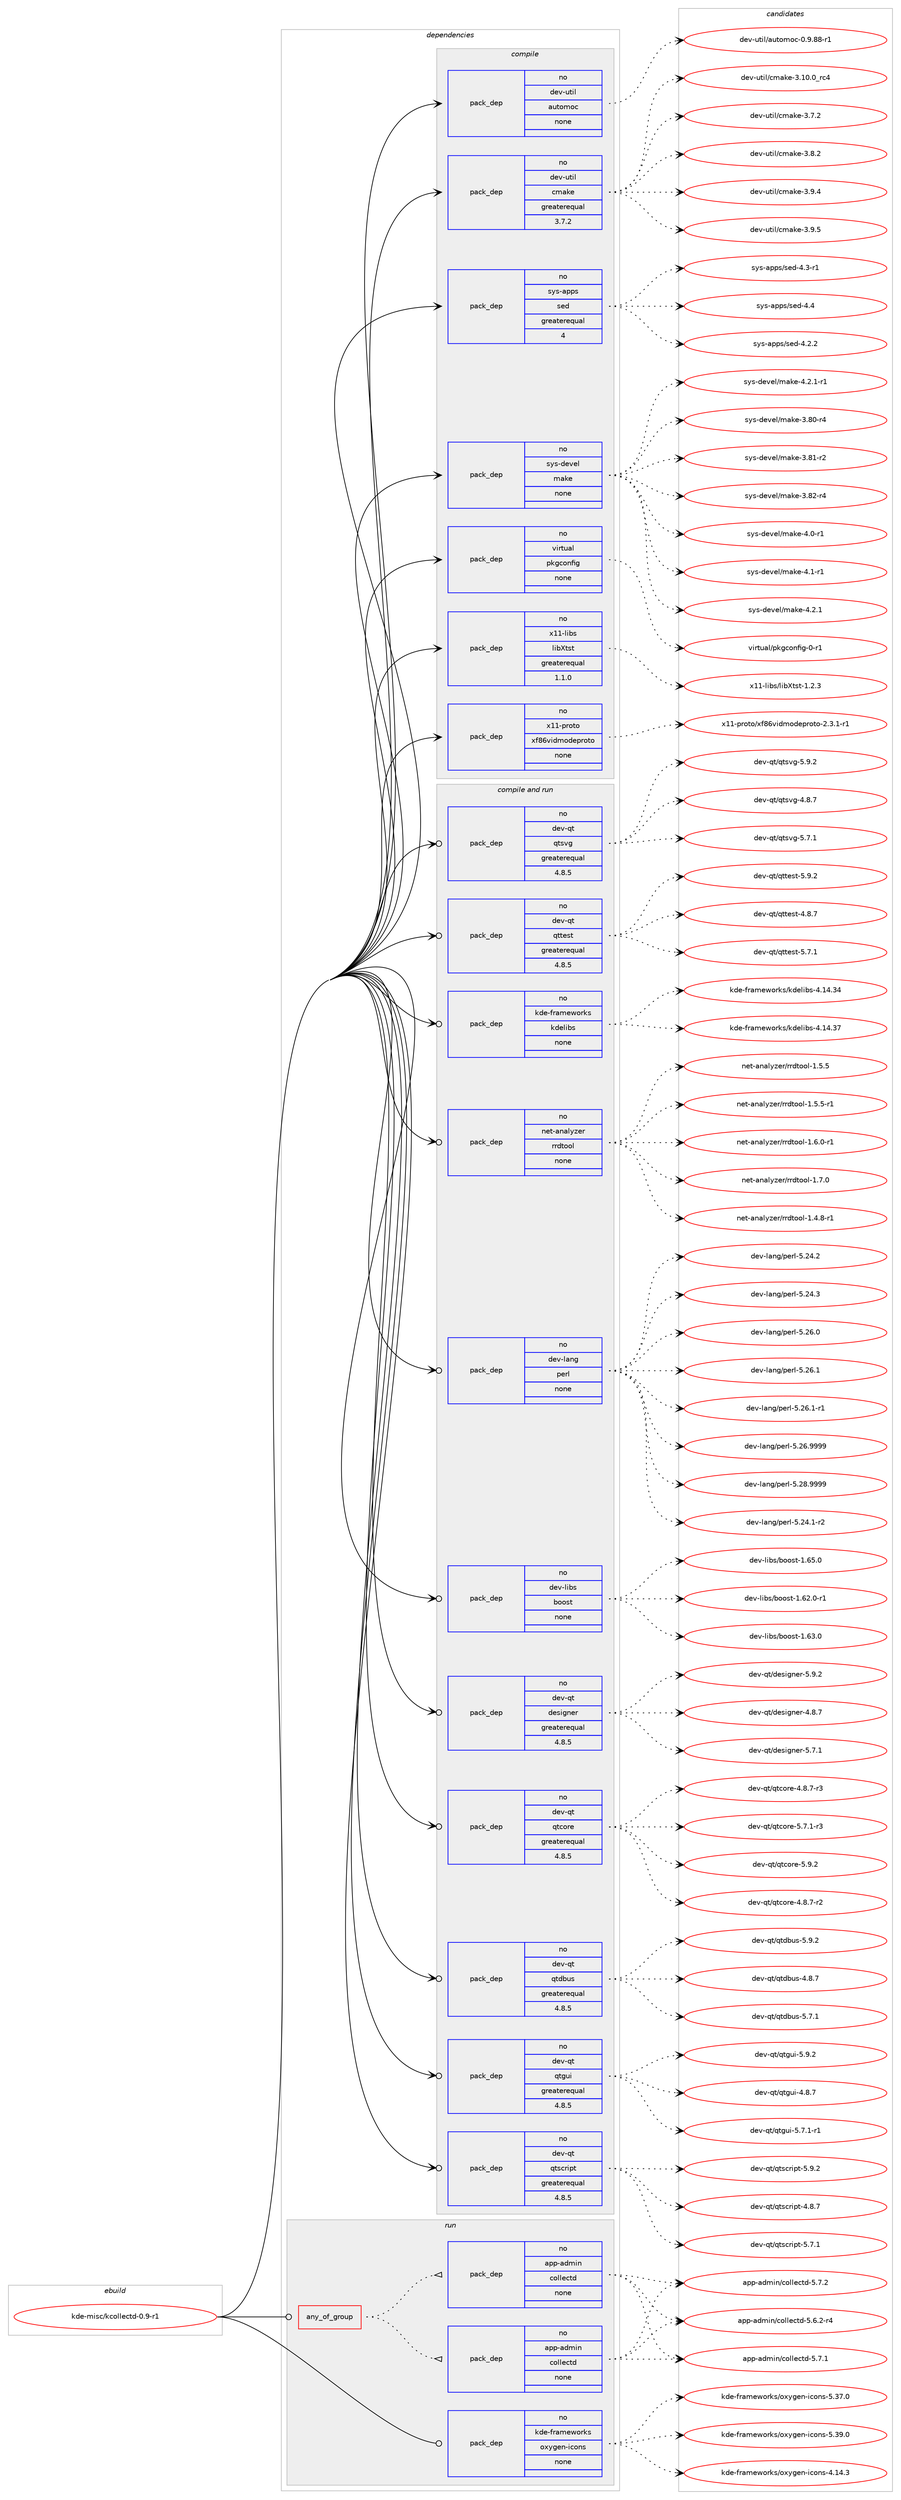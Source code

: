 digraph prolog {

# *************
# Graph options
# *************

newrank=true;
concentrate=true;
compound=true;
graph [rankdir=LR,fontname=Helvetica,fontsize=10,ranksep=1.5];#, ranksep=2.5, nodesep=0.2];
edge  [arrowhead=vee];
node  [fontname=Helvetica,fontsize=10];

# **********
# The ebuild
# **********

subgraph cluster_leftcol {
color=gray;
rank=same;
label=<<i>ebuild</i>>;
id [label="kde-misc/kcollectd-0.9-r1", color=red, width=4, href="../kde-misc/kcollectd-0.9-r1.svg"];
}

# ****************
# The dependencies
# ****************

subgraph cluster_midcol {
color=gray;
label=<<i>dependencies</i>>;
subgraph cluster_compile {
fillcolor="#eeeeee";
style=filled;
label=<<i>compile</i>>;
subgraph pack245025 {
dependency334326 [label=<<TABLE BORDER="0" CELLBORDER="1" CELLSPACING="0" CELLPADDING="4" WIDTH="220"><TR><TD ROWSPAN="6" CELLPADDING="30">pack_dep</TD></TR><TR><TD WIDTH="110">no</TD></TR><TR><TD>dev-util</TD></TR><TR><TD>automoc</TD></TR><TR><TD>none</TD></TR><TR><TD></TD></TR></TABLE>>, shape=none, color=blue];
}
id:e -> dependency334326:w [weight=20,style="solid",arrowhead="vee"];
subgraph pack245026 {
dependency334327 [label=<<TABLE BORDER="0" CELLBORDER="1" CELLSPACING="0" CELLPADDING="4" WIDTH="220"><TR><TD ROWSPAN="6" CELLPADDING="30">pack_dep</TD></TR><TR><TD WIDTH="110">no</TD></TR><TR><TD>dev-util</TD></TR><TR><TD>cmake</TD></TR><TR><TD>greaterequal</TD></TR><TR><TD>3.7.2</TD></TR></TABLE>>, shape=none, color=blue];
}
id:e -> dependency334327:w [weight=20,style="solid",arrowhead="vee"];
subgraph pack245027 {
dependency334328 [label=<<TABLE BORDER="0" CELLBORDER="1" CELLSPACING="0" CELLPADDING="4" WIDTH="220"><TR><TD ROWSPAN="6" CELLPADDING="30">pack_dep</TD></TR><TR><TD WIDTH="110">no</TD></TR><TR><TD>sys-apps</TD></TR><TR><TD>sed</TD></TR><TR><TD>greaterequal</TD></TR><TR><TD>4</TD></TR></TABLE>>, shape=none, color=blue];
}
id:e -> dependency334328:w [weight=20,style="solid",arrowhead="vee"];
subgraph pack245028 {
dependency334329 [label=<<TABLE BORDER="0" CELLBORDER="1" CELLSPACING="0" CELLPADDING="4" WIDTH="220"><TR><TD ROWSPAN="6" CELLPADDING="30">pack_dep</TD></TR><TR><TD WIDTH="110">no</TD></TR><TR><TD>sys-devel</TD></TR><TR><TD>make</TD></TR><TR><TD>none</TD></TR><TR><TD></TD></TR></TABLE>>, shape=none, color=blue];
}
id:e -> dependency334329:w [weight=20,style="solid",arrowhead="vee"];
subgraph pack245029 {
dependency334330 [label=<<TABLE BORDER="0" CELLBORDER="1" CELLSPACING="0" CELLPADDING="4" WIDTH="220"><TR><TD ROWSPAN="6" CELLPADDING="30">pack_dep</TD></TR><TR><TD WIDTH="110">no</TD></TR><TR><TD>virtual</TD></TR><TR><TD>pkgconfig</TD></TR><TR><TD>none</TD></TR><TR><TD></TD></TR></TABLE>>, shape=none, color=blue];
}
id:e -> dependency334330:w [weight=20,style="solid",arrowhead="vee"];
subgraph pack245030 {
dependency334331 [label=<<TABLE BORDER="0" CELLBORDER="1" CELLSPACING="0" CELLPADDING="4" WIDTH="220"><TR><TD ROWSPAN="6" CELLPADDING="30">pack_dep</TD></TR><TR><TD WIDTH="110">no</TD></TR><TR><TD>x11-libs</TD></TR><TR><TD>libXtst</TD></TR><TR><TD>greaterequal</TD></TR><TR><TD>1.1.0</TD></TR></TABLE>>, shape=none, color=blue];
}
id:e -> dependency334331:w [weight=20,style="solid",arrowhead="vee"];
subgraph pack245031 {
dependency334332 [label=<<TABLE BORDER="0" CELLBORDER="1" CELLSPACING="0" CELLPADDING="4" WIDTH="220"><TR><TD ROWSPAN="6" CELLPADDING="30">pack_dep</TD></TR><TR><TD WIDTH="110">no</TD></TR><TR><TD>x11-proto</TD></TR><TR><TD>xf86vidmodeproto</TD></TR><TR><TD>none</TD></TR><TR><TD></TD></TR></TABLE>>, shape=none, color=blue];
}
id:e -> dependency334332:w [weight=20,style="solid",arrowhead="vee"];
}
subgraph cluster_compileandrun {
fillcolor="#eeeeee";
style=filled;
label=<<i>compile and run</i>>;
subgraph pack245032 {
dependency334333 [label=<<TABLE BORDER="0" CELLBORDER="1" CELLSPACING="0" CELLPADDING="4" WIDTH="220"><TR><TD ROWSPAN="6" CELLPADDING="30">pack_dep</TD></TR><TR><TD WIDTH="110">no</TD></TR><TR><TD>dev-lang</TD></TR><TR><TD>perl</TD></TR><TR><TD>none</TD></TR><TR><TD></TD></TR></TABLE>>, shape=none, color=blue];
}
id:e -> dependency334333:w [weight=20,style="solid",arrowhead="odotvee"];
subgraph pack245033 {
dependency334334 [label=<<TABLE BORDER="0" CELLBORDER="1" CELLSPACING="0" CELLPADDING="4" WIDTH="220"><TR><TD ROWSPAN="6" CELLPADDING="30">pack_dep</TD></TR><TR><TD WIDTH="110">no</TD></TR><TR><TD>dev-libs</TD></TR><TR><TD>boost</TD></TR><TR><TD>none</TD></TR><TR><TD></TD></TR></TABLE>>, shape=none, color=blue];
}
id:e -> dependency334334:w [weight=20,style="solid",arrowhead="odotvee"];
subgraph pack245034 {
dependency334335 [label=<<TABLE BORDER="0" CELLBORDER="1" CELLSPACING="0" CELLPADDING="4" WIDTH="220"><TR><TD ROWSPAN="6" CELLPADDING="30">pack_dep</TD></TR><TR><TD WIDTH="110">no</TD></TR><TR><TD>dev-qt</TD></TR><TR><TD>designer</TD></TR><TR><TD>greaterequal</TD></TR><TR><TD>4.8.5</TD></TR></TABLE>>, shape=none, color=blue];
}
id:e -> dependency334335:w [weight=20,style="solid",arrowhead="odotvee"];
subgraph pack245035 {
dependency334336 [label=<<TABLE BORDER="0" CELLBORDER="1" CELLSPACING="0" CELLPADDING="4" WIDTH="220"><TR><TD ROWSPAN="6" CELLPADDING="30">pack_dep</TD></TR><TR><TD WIDTH="110">no</TD></TR><TR><TD>dev-qt</TD></TR><TR><TD>qtcore</TD></TR><TR><TD>greaterequal</TD></TR><TR><TD>4.8.5</TD></TR></TABLE>>, shape=none, color=blue];
}
id:e -> dependency334336:w [weight=20,style="solid",arrowhead="odotvee"];
subgraph pack245036 {
dependency334337 [label=<<TABLE BORDER="0" CELLBORDER="1" CELLSPACING="0" CELLPADDING="4" WIDTH="220"><TR><TD ROWSPAN="6" CELLPADDING="30">pack_dep</TD></TR><TR><TD WIDTH="110">no</TD></TR><TR><TD>dev-qt</TD></TR><TR><TD>qtdbus</TD></TR><TR><TD>greaterequal</TD></TR><TR><TD>4.8.5</TD></TR></TABLE>>, shape=none, color=blue];
}
id:e -> dependency334337:w [weight=20,style="solid",arrowhead="odotvee"];
subgraph pack245037 {
dependency334338 [label=<<TABLE BORDER="0" CELLBORDER="1" CELLSPACING="0" CELLPADDING="4" WIDTH="220"><TR><TD ROWSPAN="6" CELLPADDING="30">pack_dep</TD></TR><TR><TD WIDTH="110">no</TD></TR><TR><TD>dev-qt</TD></TR><TR><TD>qtgui</TD></TR><TR><TD>greaterequal</TD></TR><TR><TD>4.8.5</TD></TR></TABLE>>, shape=none, color=blue];
}
id:e -> dependency334338:w [weight=20,style="solid",arrowhead="odotvee"];
subgraph pack245038 {
dependency334339 [label=<<TABLE BORDER="0" CELLBORDER="1" CELLSPACING="0" CELLPADDING="4" WIDTH="220"><TR><TD ROWSPAN="6" CELLPADDING="30">pack_dep</TD></TR><TR><TD WIDTH="110">no</TD></TR><TR><TD>dev-qt</TD></TR><TR><TD>qtscript</TD></TR><TR><TD>greaterequal</TD></TR><TR><TD>4.8.5</TD></TR></TABLE>>, shape=none, color=blue];
}
id:e -> dependency334339:w [weight=20,style="solid",arrowhead="odotvee"];
subgraph pack245039 {
dependency334340 [label=<<TABLE BORDER="0" CELLBORDER="1" CELLSPACING="0" CELLPADDING="4" WIDTH="220"><TR><TD ROWSPAN="6" CELLPADDING="30">pack_dep</TD></TR><TR><TD WIDTH="110">no</TD></TR><TR><TD>dev-qt</TD></TR><TR><TD>qtsvg</TD></TR><TR><TD>greaterequal</TD></TR><TR><TD>4.8.5</TD></TR></TABLE>>, shape=none, color=blue];
}
id:e -> dependency334340:w [weight=20,style="solid",arrowhead="odotvee"];
subgraph pack245040 {
dependency334341 [label=<<TABLE BORDER="0" CELLBORDER="1" CELLSPACING="0" CELLPADDING="4" WIDTH="220"><TR><TD ROWSPAN="6" CELLPADDING="30">pack_dep</TD></TR><TR><TD WIDTH="110">no</TD></TR><TR><TD>dev-qt</TD></TR><TR><TD>qttest</TD></TR><TR><TD>greaterequal</TD></TR><TR><TD>4.8.5</TD></TR></TABLE>>, shape=none, color=blue];
}
id:e -> dependency334341:w [weight=20,style="solid",arrowhead="odotvee"];
subgraph pack245041 {
dependency334342 [label=<<TABLE BORDER="0" CELLBORDER="1" CELLSPACING="0" CELLPADDING="4" WIDTH="220"><TR><TD ROWSPAN="6" CELLPADDING="30">pack_dep</TD></TR><TR><TD WIDTH="110">no</TD></TR><TR><TD>kde-frameworks</TD></TR><TR><TD>kdelibs</TD></TR><TR><TD>none</TD></TR><TR><TD></TD></TR></TABLE>>, shape=none, color=blue];
}
id:e -> dependency334342:w [weight=20,style="solid",arrowhead="odotvee"];
subgraph pack245042 {
dependency334343 [label=<<TABLE BORDER="0" CELLBORDER="1" CELLSPACING="0" CELLPADDING="4" WIDTH="220"><TR><TD ROWSPAN="6" CELLPADDING="30">pack_dep</TD></TR><TR><TD WIDTH="110">no</TD></TR><TR><TD>net-analyzer</TD></TR><TR><TD>rrdtool</TD></TR><TR><TD>none</TD></TR><TR><TD></TD></TR></TABLE>>, shape=none, color=blue];
}
id:e -> dependency334343:w [weight=20,style="solid",arrowhead="odotvee"];
}
subgraph cluster_run {
fillcolor="#eeeeee";
style=filled;
label=<<i>run</i>>;
subgraph any4921 {
dependency334344 [label=<<TABLE BORDER="0" CELLBORDER="1" CELLSPACING="0" CELLPADDING="4"><TR><TD CELLPADDING="10">any_of_group</TD></TR></TABLE>>, shape=none, color=red];subgraph pack245043 {
dependency334345 [label=<<TABLE BORDER="0" CELLBORDER="1" CELLSPACING="0" CELLPADDING="4" WIDTH="220"><TR><TD ROWSPAN="6" CELLPADDING="30">pack_dep</TD></TR><TR><TD WIDTH="110">no</TD></TR><TR><TD>app-admin</TD></TR><TR><TD>collectd</TD></TR><TR><TD>none</TD></TR><TR><TD></TD></TR></TABLE>>, shape=none, color=blue];
}
dependency334344:e -> dependency334345:w [weight=20,style="dotted",arrowhead="oinv"];
subgraph pack245044 {
dependency334346 [label=<<TABLE BORDER="0" CELLBORDER="1" CELLSPACING="0" CELLPADDING="4" WIDTH="220"><TR><TD ROWSPAN="6" CELLPADDING="30">pack_dep</TD></TR><TR><TD WIDTH="110">no</TD></TR><TR><TD>app-admin</TD></TR><TR><TD>collectd</TD></TR><TR><TD>none</TD></TR><TR><TD></TD></TR></TABLE>>, shape=none, color=blue];
}
dependency334344:e -> dependency334346:w [weight=20,style="dotted",arrowhead="oinv"];
}
id:e -> dependency334344:w [weight=20,style="solid",arrowhead="odot"];
subgraph pack245045 {
dependency334347 [label=<<TABLE BORDER="0" CELLBORDER="1" CELLSPACING="0" CELLPADDING="4" WIDTH="220"><TR><TD ROWSPAN="6" CELLPADDING="30">pack_dep</TD></TR><TR><TD WIDTH="110">no</TD></TR><TR><TD>kde-frameworks</TD></TR><TR><TD>oxygen-icons</TD></TR><TR><TD>none</TD></TR><TR><TD></TD></TR></TABLE>>, shape=none, color=blue];
}
id:e -> dependency334347:w [weight=20,style="solid",arrowhead="odot"];
}
}

# **************
# The candidates
# **************

subgraph cluster_choices {
rank=same;
color=gray;
label=<<i>candidates</i>>;

subgraph choice245025 {
color=black;
nodesep=1;
choice10010111845117116105108479711711611110911199454846574656564511449 [label="dev-util/automoc-0.9.88-r1", color=red, width=4,href="../dev-util/automoc-0.9.88-r1.svg"];
dependency334326:e -> choice10010111845117116105108479711711611110911199454846574656564511449:w [style=dotted,weight="100"];
}
subgraph choice245026 {
color=black;
nodesep=1;
choice1001011184511711610510847991099710710145514649484648951149952 [label="dev-util/cmake-3.10.0_rc4", color=red, width=4,href="../dev-util/cmake-3.10.0_rc4.svg"];
choice10010111845117116105108479910997107101455146554650 [label="dev-util/cmake-3.7.2", color=red, width=4,href="../dev-util/cmake-3.7.2.svg"];
choice10010111845117116105108479910997107101455146564650 [label="dev-util/cmake-3.8.2", color=red, width=4,href="../dev-util/cmake-3.8.2.svg"];
choice10010111845117116105108479910997107101455146574652 [label="dev-util/cmake-3.9.4", color=red, width=4,href="../dev-util/cmake-3.9.4.svg"];
choice10010111845117116105108479910997107101455146574653 [label="dev-util/cmake-3.9.5", color=red, width=4,href="../dev-util/cmake-3.9.5.svg"];
dependency334327:e -> choice1001011184511711610510847991099710710145514649484648951149952:w [style=dotted,weight="100"];
dependency334327:e -> choice10010111845117116105108479910997107101455146554650:w [style=dotted,weight="100"];
dependency334327:e -> choice10010111845117116105108479910997107101455146564650:w [style=dotted,weight="100"];
dependency334327:e -> choice10010111845117116105108479910997107101455146574652:w [style=dotted,weight="100"];
dependency334327:e -> choice10010111845117116105108479910997107101455146574653:w [style=dotted,weight="100"];
}
subgraph choice245027 {
color=black;
nodesep=1;
choice115121115459711211211547115101100455246504650 [label="sys-apps/sed-4.2.2", color=red, width=4,href="../sys-apps/sed-4.2.2.svg"];
choice115121115459711211211547115101100455246514511449 [label="sys-apps/sed-4.3-r1", color=red, width=4,href="../sys-apps/sed-4.3-r1.svg"];
choice11512111545971121121154711510110045524652 [label="sys-apps/sed-4.4", color=red, width=4,href="../sys-apps/sed-4.4.svg"];
dependency334328:e -> choice115121115459711211211547115101100455246504650:w [style=dotted,weight="100"];
dependency334328:e -> choice115121115459711211211547115101100455246514511449:w [style=dotted,weight="100"];
dependency334328:e -> choice11512111545971121121154711510110045524652:w [style=dotted,weight="100"];
}
subgraph choice245028 {
color=black;
nodesep=1;
choice11512111545100101118101108471099710710145514656484511452 [label="sys-devel/make-3.80-r4", color=red, width=4,href="../sys-devel/make-3.80-r4.svg"];
choice11512111545100101118101108471099710710145514656494511450 [label="sys-devel/make-3.81-r2", color=red, width=4,href="../sys-devel/make-3.81-r2.svg"];
choice11512111545100101118101108471099710710145514656504511452 [label="sys-devel/make-3.82-r4", color=red, width=4,href="../sys-devel/make-3.82-r4.svg"];
choice115121115451001011181011084710997107101455246484511449 [label="sys-devel/make-4.0-r1", color=red, width=4,href="../sys-devel/make-4.0-r1.svg"];
choice115121115451001011181011084710997107101455246494511449 [label="sys-devel/make-4.1-r1", color=red, width=4,href="../sys-devel/make-4.1-r1.svg"];
choice115121115451001011181011084710997107101455246504649 [label="sys-devel/make-4.2.1", color=red, width=4,href="../sys-devel/make-4.2.1.svg"];
choice1151211154510010111810110847109971071014552465046494511449 [label="sys-devel/make-4.2.1-r1", color=red, width=4,href="../sys-devel/make-4.2.1-r1.svg"];
dependency334329:e -> choice11512111545100101118101108471099710710145514656484511452:w [style=dotted,weight="100"];
dependency334329:e -> choice11512111545100101118101108471099710710145514656494511450:w [style=dotted,weight="100"];
dependency334329:e -> choice11512111545100101118101108471099710710145514656504511452:w [style=dotted,weight="100"];
dependency334329:e -> choice115121115451001011181011084710997107101455246484511449:w [style=dotted,weight="100"];
dependency334329:e -> choice115121115451001011181011084710997107101455246494511449:w [style=dotted,weight="100"];
dependency334329:e -> choice115121115451001011181011084710997107101455246504649:w [style=dotted,weight="100"];
dependency334329:e -> choice1151211154510010111810110847109971071014552465046494511449:w [style=dotted,weight="100"];
}
subgraph choice245029 {
color=black;
nodesep=1;
choice11810511411611797108471121071039911111010210510345484511449 [label="virtual/pkgconfig-0-r1", color=red, width=4,href="../virtual/pkgconfig-0-r1.svg"];
dependency334330:e -> choice11810511411611797108471121071039911111010210510345484511449:w [style=dotted,weight="100"];
}
subgraph choice245030 {
color=black;
nodesep=1;
choice12049494510810598115471081059888116115116454946504651 [label="x11-libs/libXtst-1.2.3", color=red, width=4,href="../x11-libs/libXtst-1.2.3.svg"];
dependency334331:e -> choice12049494510810598115471081059888116115116454946504651:w [style=dotted,weight="100"];
}
subgraph choice245031 {
color=black;
nodesep=1;
choice1204949451121141111161114712010256541181051001091111001011121141111161114550465146494511449 [label="x11-proto/xf86vidmodeproto-2.3.1-r1", color=red, width=4,href="../x11-proto/xf86vidmodeproto-2.3.1-r1.svg"];
dependency334332:e -> choice1204949451121141111161114712010256541181051001091111001011121141111161114550465146494511449:w [style=dotted,weight="100"];
}
subgraph choice245032 {
color=black;
nodesep=1;
choice100101118451089711010347112101114108455346505246494511450 [label="dev-lang/perl-5.24.1-r2", color=red, width=4,href="../dev-lang/perl-5.24.1-r2.svg"];
choice10010111845108971101034711210111410845534650524650 [label="dev-lang/perl-5.24.2", color=red, width=4,href="../dev-lang/perl-5.24.2.svg"];
choice10010111845108971101034711210111410845534650524651 [label="dev-lang/perl-5.24.3", color=red, width=4,href="../dev-lang/perl-5.24.3.svg"];
choice10010111845108971101034711210111410845534650544648 [label="dev-lang/perl-5.26.0", color=red, width=4,href="../dev-lang/perl-5.26.0.svg"];
choice10010111845108971101034711210111410845534650544649 [label="dev-lang/perl-5.26.1", color=red, width=4,href="../dev-lang/perl-5.26.1.svg"];
choice100101118451089711010347112101114108455346505446494511449 [label="dev-lang/perl-5.26.1-r1", color=red, width=4,href="../dev-lang/perl-5.26.1-r1.svg"];
choice10010111845108971101034711210111410845534650544657575757 [label="dev-lang/perl-5.26.9999", color=red, width=4,href="../dev-lang/perl-5.26.9999.svg"];
choice10010111845108971101034711210111410845534650564657575757 [label="dev-lang/perl-5.28.9999", color=red, width=4,href="../dev-lang/perl-5.28.9999.svg"];
dependency334333:e -> choice100101118451089711010347112101114108455346505246494511450:w [style=dotted,weight="100"];
dependency334333:e -> choice10010111845108971101034711210111410845534650524650:w [style=dotted,weight="100"];
dependency334333:e -> choice10010111845108971101034711210111410845534650524651:w [style=dotted,weight="100"];
dependency334333:e -> choice10010111845108971101034711210111410845534650544648:w [style=dotted,weight="100"];
dependency334333:e -> choice10010111845108971101034711210111410845534650544649:w [style=dotted,weight="100"];
dependency334333:e -> choice100101118451089711010347112101114108455346505446494511449:w [style=dotted,weight="100"];
dependency334333:e -> choice10010111845108971101034711210111410845534650544657575757:w [style=dotted,weight="100"];
dependency334333:e -> choice10010111845108971101034711210111410845534650564657575757:w [style=dotted,weight="100"];
}
subgraph choice245033 {
color=black;
nodesep=1;
choice10010111845108105981154798111111115116454946545046484511449 [label="dev-libs/boost-1.62.0-r1", color=red, width=4,href="../dev-libs/boost-1.62.0-r1.svg"];
choice1001011184510810598115479811111111511645494654514648 [label="dev-libs/boost-1.63.0", color=red, width=4,href="../dev-libs/boost-1.63.0.svg"];
choice1001011184510810598115479811111111511645494654534648 [label="dev-libs/boost-1.65.0", color=red, width=4,href="../dev-libs/boost-1.65.0.svg"];
dependency334334:e -> choice10010111845108105981154798111111115116454946545046484511449:w [style=dotted,weight="100"];
dependency334334:e -> choice1001011184510810598115479811111111511645494654514648:w [style=dotted,weight="100"];
dependency334334:e -> choice1001011184510810598115479811111111511645494654534648:w [style=dotted,weight="100"];
}
subgraph choice245034 {
color=black;
nodesep=1;
choice1001011184511311647100101115105103110101114455246564655 [label="dev-qt/designer-4.8.7", color=red, width=4,href="../dev-qt/designer-4.8.7.svg"];
choice1001011184511311647100101115105103110101114455346554649 [label="dev-qt/designer-5.7.1", color=red, width=4,href="../dev-qt/designer-5.7.1.svg"];
choice1001011184511311647100101115105103110101114455346574650 [label="dev-qt/designer-5.9.2", color=red, width=4,href="../dev-qt/designer-5.9.2.svg"];
dependency334335:e -> choice1001011184511311647100101115105103110101114455246564655:w [style=dotted,weight="100"];
dependency334335:e -> choice1001011184511311647100101115105103110101114455346554649:w [style=dotted,weight="100"];
dependency334335:e -> choice1001011184511311647100101115105103110101114455346574650:w [style=dotted,weight="100"];
}
subgraph choice245035 {
color=black;
nodesep=1;
choice1001011184511311647113116991111141014552465646554511450 [label="dev-qt/qtcore-4.8.7-r2", color=red, width=4,href="../dev-qt/qtcore-4.8.7-r2.svg"];
choice1001011184511311647113116991111141014552465646554511451 [label="dev-qt/qtcore-4.8.7-r3", color=red, width=4,href="../dev-qt/qtcore-4.8.7-r3.svg"];
choice1001011184511311647113116991111141014553465546494511451 [label="dev-qt/qtcore-5.7.1-r3", color=red, width=4,href="../dev-qt/qtcore-5.7.1-r3.svg"];
choice100101118451131164711311699111114101455346574650 [label="dev-qt/qtcore-5.9.2", color=red, width=4,href="../dev-qt/qtcore-5.9.2.svg"];
dependency334336:e -> choice1001011184511311647113116991111141014552465646554511450:w [style=dotted,weight="100"];
dependency334336:e -> choice1001011184511311647113116991111141014552465646554511451:w [style=dotted,weight="100"];
dependency334336:e -> choice1001011184511311647113116991111141014553465546494511451:w [style=dotted,weight="100"];
dependency334336:e -> choice100101118451131164711311699111114101455346574650:w [style=dotted,weight="100"];
}
subgraph choice245036 {
color=black;
nodesep=1;
choice100101118451131164711311610098117115455246564655 [label="dev-qt/qtdbus-4.8.7", color=red, width=4,href="../dev-qt/qtdbus-4.8.7.svg"];
choice100101118451131164711311610098117115455346554649 [label="dev-qt/qtdbus-5.7.1", color=red, width=4,href="../dev-qt/qtdbus-5.7.1.svg"];
choice100101118451131164711311610098117115455346574650 [label="dev-qt/qtdbus-5.9.2", color=red, width=4,href="../dev-qt/qtdbus-5.9.2.svg"];
dependency334337:e -> choice100101118451131164711311610098117115455246564655:w [style=dotted,weight="100"];
dependency334337:e -> choice100101118451131164711311610098117115455346554649:w [style=dotted,weight="100"];
dependency334337:e -> choice100101118451131164711311610098117115455346574650:w [style=dotted,weight="100"];
}
subgraph choice245037 {
color=black;
nodesep=1;
choice1001011184511311647113116103117105455246564655 [label="dev-qt/qtgui-4.8.7", color=red, width=4,href="../dev-qt/qtgui-4.8.7.svg"];
choice10010111845113116471131161031171054553465546494511449 [label="dev-qt/qtgui-5.7.1-r1", color=red, width=4,href="../dev-qt/qtgui-5.7.1-r1.svg"];
choice1001011184511311647113116103117105455346574650 [label="dev-qt/qtgui-5.9.2", color=red, width=4,href="../dev-qt/qtgui-5.9.2.svg"];
dependency334338:e -> choice1001011184511311647113116103117105455246564655:w [style=dotted,weight="100"];
dependency334338:e -> choice10010111845113116471131161031171054553465546494511449:w [style=dotted,weight="100"];
dependency334338:e -> choice1001011184511311647113116103117105455346574650:w [style=dotted,weight="100"];
}
subgraph choice245038 {
color=black;
nodesep=1;
choice100101118451131164711311611599114105112116455246564655 [label="dev-qt/qtscript-4.8.7", color=red, width=4,href="../dev-qt/qtscript-4.8.7.svg"];
choice100101118451131164711311611599114105112116455346554649 [label="dev-qt/qtscript-5.7.1", color=red, width=4,href="../dev-qt/qtscript-5.7.1.svg"];
choice100101118451131164711311611599114105112116455346574650 [label="dev-qt/qtscript-5.9.2", color=red, width=4,href="../dev-qt/qtscript-5.9.2.svg"];
dependency334339:e -> choice100101118451131164711311611599114105112116455246564655:w [style=dotted,weight="100"];
dependency334339:e -> choice100101118451131164711311611599114105112116455346554649:w [style=dotted,weight="100"];
dependency334339:e -> choice100101118451131164711311611599114105112116455346574650:w [style=dotted,weight="100"];
}
subgraph choice245039 {
color=black;
nodesep=1;
choice1001011184511311647113116115118103455246564655 [label="dev-qt/qtsvg-4.8.7", color=red, width=4,href="../dev-qt/qtsvg-4.8.7.svg"];
choice1001011184511311647113116115118103455346554649 [label="dev-qt/qtsvg-5.7.1", color=red, width=4,href="../dev-qt/qtsvg-5.7.1.svg"];
choice1001011184511311647113116115118103455346574650 [label="dev-qt/qtsvg-5.9.2", color=red, width=4,href="../dev-qt/qtsvg-5.9.2.svg"];
dependency334340:e -> choice1001011184511311647113116115118103455246564655:w [style=dotted,weight="100"];
dependency334340:e -> choice1001011184511311647113116115118103455346554649:w [style=dotted,weight="100"];
dependency334340:e -> choice1001011184511311647113116115118103455346574650:w [style=dotted,weight="100"];
}
subgraph choice245040 {
color=black;
nodesep=1;
choice1001011184511311647113116116101115116455246564655 [label="dev-qt/qttest-4.8.7", color=red, width=4,href="../dev-qt/qttest-4.8.7.svg"];
choice1001011184511311647113116116101115116455346554649 [label="dev-qt/qttest-5.7.1", color=red, width=4,href="../dev-qt/qttest-5.7.1.svg"];
choice1001011184511311647113116116101115116455346574650 [label="dev-qt/qttest-5.9.2", color=red, width=4,href="../dev-qt/qttest-5.9.2.svg"];
dependency334341:e -> choice1001011184511311647113116116101115116455246564655:w [style=dotted,weight="100"];
dependency334341:e -> choice1001011184511311647113116116101115116455346554649:w [style=dotted,weight="100"];
dependency334341:e -> choice1001011184511311647113116116101115116455346574650:w [style=dotted,weight="100"];
}
subgraph choice245041 {
color=black;
nodesep=1;
choice107100101451021149710910111911111410711547107100101108105981154552464952465152 [label="kde-frameworks/kdelibs-4.14.34", color=red, width=4,href="../kde-frameworks/kdelibs-4.14.34.svg"];
choice107100101451021149710910111911111410711547107100101108105981154552464952465155 [label="kde-frameworks/kdelibs-4.14.37", color=red, width=4,href="../kde-frameworks/kdelibs-4.14.37.svg"];
dependency334342:e -> choice107100101451021149710910111911111410711547107100101108105981154552464952465152:w [style=dotted,weight="100"];
dependency334342:e -> choice107100101451021149710910111911111410711547107100101108105981154552464952465155:w [style=dotted,weight="100"];
}
subgraph choice245042 {
color=black;
nodesep=1;
choice110101116459711097108121122101114471141141001161111111084549465246564511449 [label="net-analyzer/rrdtool-1.4.8-r1", color=red, width=4,href="../net-analyzer/rrdtool-1.4.8-r1.svg"];
choice11010111645971109710812112210111447114114100116111111108454946534653 [label="net-analyzer/rrdtool-1.5.5", color=red, width=4,href="../net-analyzer/rrdtool-1.5.5.svg"];
choice110101116459711097108121122101114471141141001161111111084549465346534511449 [label="net-analyzer/rrdtool-1.5.5-r1", color=red, width=4,href="../net-analyzer/rrdtool-1.5.5-r1.svg"];
choice110101116459711097108121122101114471141141001161111111084549465446484511449 [label="net-analyzer/rrdtool-1.6.0-r1", color=red, width=4,href="../net-analyzer/rrdtool-1.6.0-r1.svg"];
choice11010111645971109710812112210111447114114100116111111108454946554648 [label="net-analyzer/rrdtool-1.7.0", color=red, width=4,href="../net-analyzer/rrdtool-1.7.0.svg"];
dependency334343:e -> choice110101116459711097108121122101114471141141001161111111084549465246564511449:w [style=dotted,weight="100"];
dependency334343:e -> choice11010111645971109710812112210111447114114100116111111108454946534653:w [style=dotted,weight="100"];
dependency334343:e -> choice110101116459711097108121122101114471141141001161111111084549465346534511449:w [style=dotted,weight="100"];
dependency334343:e -> choice110101116459711097108121122101114471141141001161111111084549465446484511449:w [style=dotted,weight="100"];
dependency334343:e -> choice11010111645971109710812112210111447114114100116111111108454946554648:w [style=dotted,weight="100"];
}
subgraph choice245043 {
color=black;
nodesep=1;
choice9711211245971001091051104799111108108101991161004553465446504511452 [label="app-admin/collectd-5.6.2-r4", color=red, width=4,href="../app-admin/collectd-5.6.2-r4.svg"];
choice971121124597100109105110479911110810810199116100455346554649 [label="app-admin/collectd-5.7.1", color=red, width=4,href="../app-admin/collectd-5.7.1.svg"];
choice971121124597100109105110479911110810810199116100455346554650 [label="app-admin/collectd-5.7.2", color=red, width=4,href="../app-admin/collectd-5.7.2.svg"];
dependency334345:e -> choice9711211245971001091051104799111108108101991161004553465446504511452:w [style=dotted,weight="100"];
dependency334345:e -> choice971121124597100109105110479911110810810199116100455346554649:w [style=dotted,weight="100"];
dependency334345:e -> choice971121124597100109105110479911110810810199116100455346554650:w [style=dotted,weight="100"];
}
subgraph choice245044 {
color=black;
nodesep=1;
choice9711211245971001091051104799111108108101991161004553465446504511452 [label="app-admin/collectd-5.6.2-r4", color=red, width=4,href="../app-admin/collectd-5.6.2-r4.svg"];
choice971121124597100109105110479911110810810199116100455346554649 [label="app-admin/collectd-5.7.1", color=red, width=4,href="../app-admin/collectd-5.7.1.svg"];
choice971121124597100109105110479911110810810199116100455346554650 [label="app-admin/collectd-5.7.2", color=red, width=4,href="../app-admin/collectd-5.7.2.svg"];
dependency334346:e -> choice9711211245971001091051104799111108108101991161004553465446504511452:w [style=dotted,weight="100"];
dependency334346:e -> choice971121124597100109105110479911110810810199116100455346554649:w [style=dotted,weight="100"];
dependency334346:e -> choice971121124597100109105110479911110810810199116100455346554650:w [style=dotted,weight="100"];
}
subgraph choice245045 {
color=black;
nodesep=1;
choice107100101451021149710910111911111410711547111120121103101110451059911111011545524649524651 [label="kde-frameworks/oxygen-icons-4.14.3", color=red, width=4,href="../kde-frameworks/oxygen-icons-4.14.3.svg"];
choice107100101451021149710910111911111410711547111120121103101110451059911111011545534651554648 [label="kde-frameworks/oxygen-icons-5.37.0", color=red, width=4,href="../kde-frameworks/oxygen-icons-5.37.0.svg"];
choice107100101451021149710910111911111410711547111120121103101110451059911111011545534651574648 [label="kde-frameworks/oxygen-icons-5.39.0", color=red, width=4,href="../kde-frameworks/oxygen-icons-5.39.0.svg"];
dependency334347:e -> choice107100101451021149710910111911111410711547111120121103101110451059911111011545524649524651:w [style=dotted,weight="100"];
dependency334347:e -> choice107100101451021149710910111911111410711547111120121103101110451059911111011545534651554648:w [style=dotted,weight="100"];
dependency334347:e -> choice107100101451021149710910111911111410711547111120121103101110451059911111011545534651574648:w [style=dotted,weight="100"];
}
}

}
